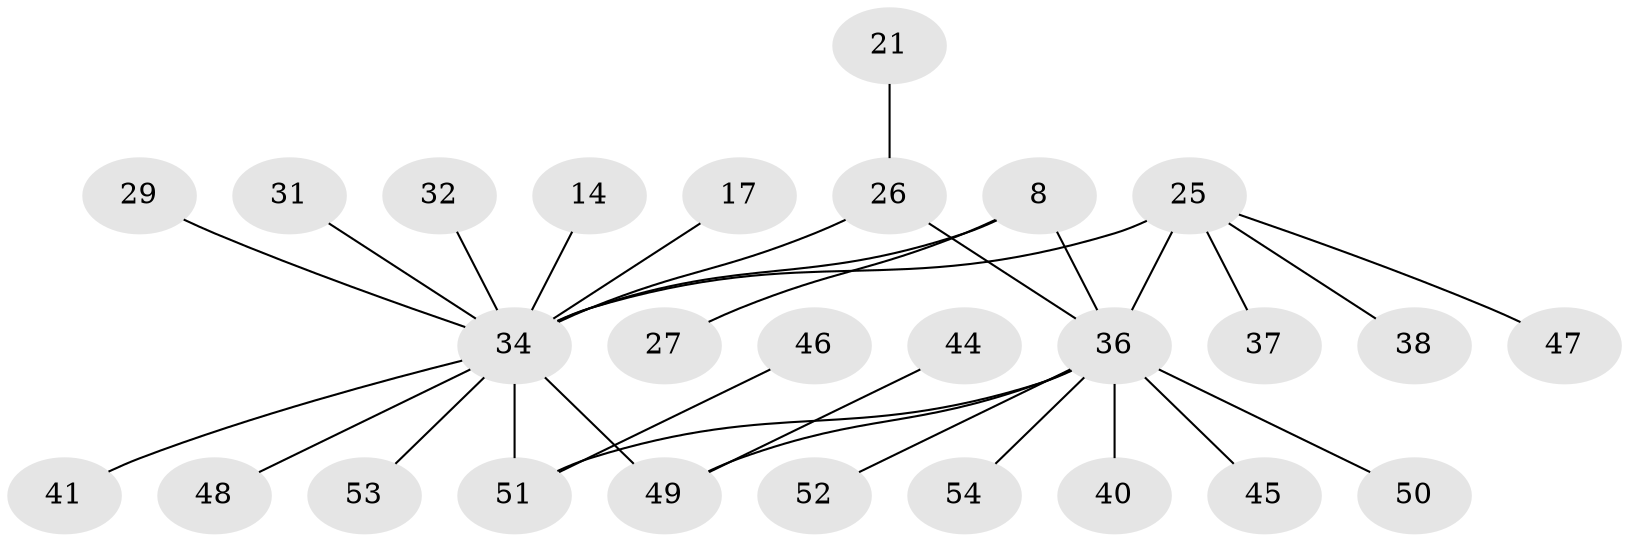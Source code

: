 // original degree distribution, {8: 0.018518518518518517, 5: 0.07407407407407407, 7: 0.018518518518518517, 12: 0.018518518518518517, 4: 0.05555555555555555, 3: 0.09259259259259259, 6: 0.037037037037037035, 1: 0.48148148148148145, 2: 0.2037037037037037}
// Generated by graph-tools (version 1.1) at 2025/55/03/09/25 04:55:14]
// undirected, 27 vertices, 30 edges
graph export_dot {
graph [start="1"]
  node [color=gray90,style=filled];
  8;
  14;
  17;
  21;
  25 [super="+5+6"];
  26 [super="+4"];
  27;
  29;
  31;
  32;
  34 [super="+22+13+7"];
  36 [super="+1+3+16"];
  37;
  38 [super="+24"];
  40;
  41;
  44;
  45;
  46;
  47;
  48 [super="+33"];
  49 [super="+30+43+42"];
  50;
  51 [super="+20+23+28"];
  52;
  53 [super="+19"];
  54 [super="+35"];
  8 -- 27;
  8 -- 36 [weight=2];
  8 -- 34;
  14 -- 34;
  17 -- 34;
  21 -- 26;
  25 -- 36 [weight=2];
  25 -- 37;
  25 -- 47;
  25 -- 34 [weight=3];
  25 -- 38;
  26 -- 34;
  26 -- 36 [weight=2];
  29 -- 34;
  31 -- 34;
  32 -- 34;
  34 -- 41;
  34 -- 51 [weight=4];
  34 -- 53;
  34 -- 49 [weight=3];
  34 -- 48;
  36 -- 52;
  36 -- 50;
  36 -- 40;
  36 -- 45;
  36 -- 51;
  36 -- 49;
  36 -- 54;
  44 -- 49;
  46 -- 51;
}
